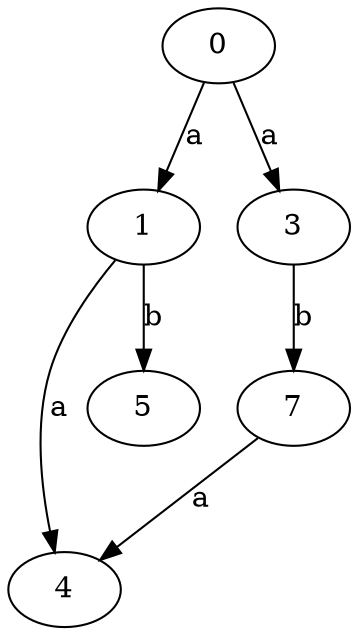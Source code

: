 strict digraph  {
1;
3;
4;
5;
0;
7;
1 -> 4  [label=a];
1 -> 5  [label=b];
3 -> 7  [label=b];
0 -> 1  [label=a];
0 -> 3  [label=a];
7 -> 4  [label=a];
}
